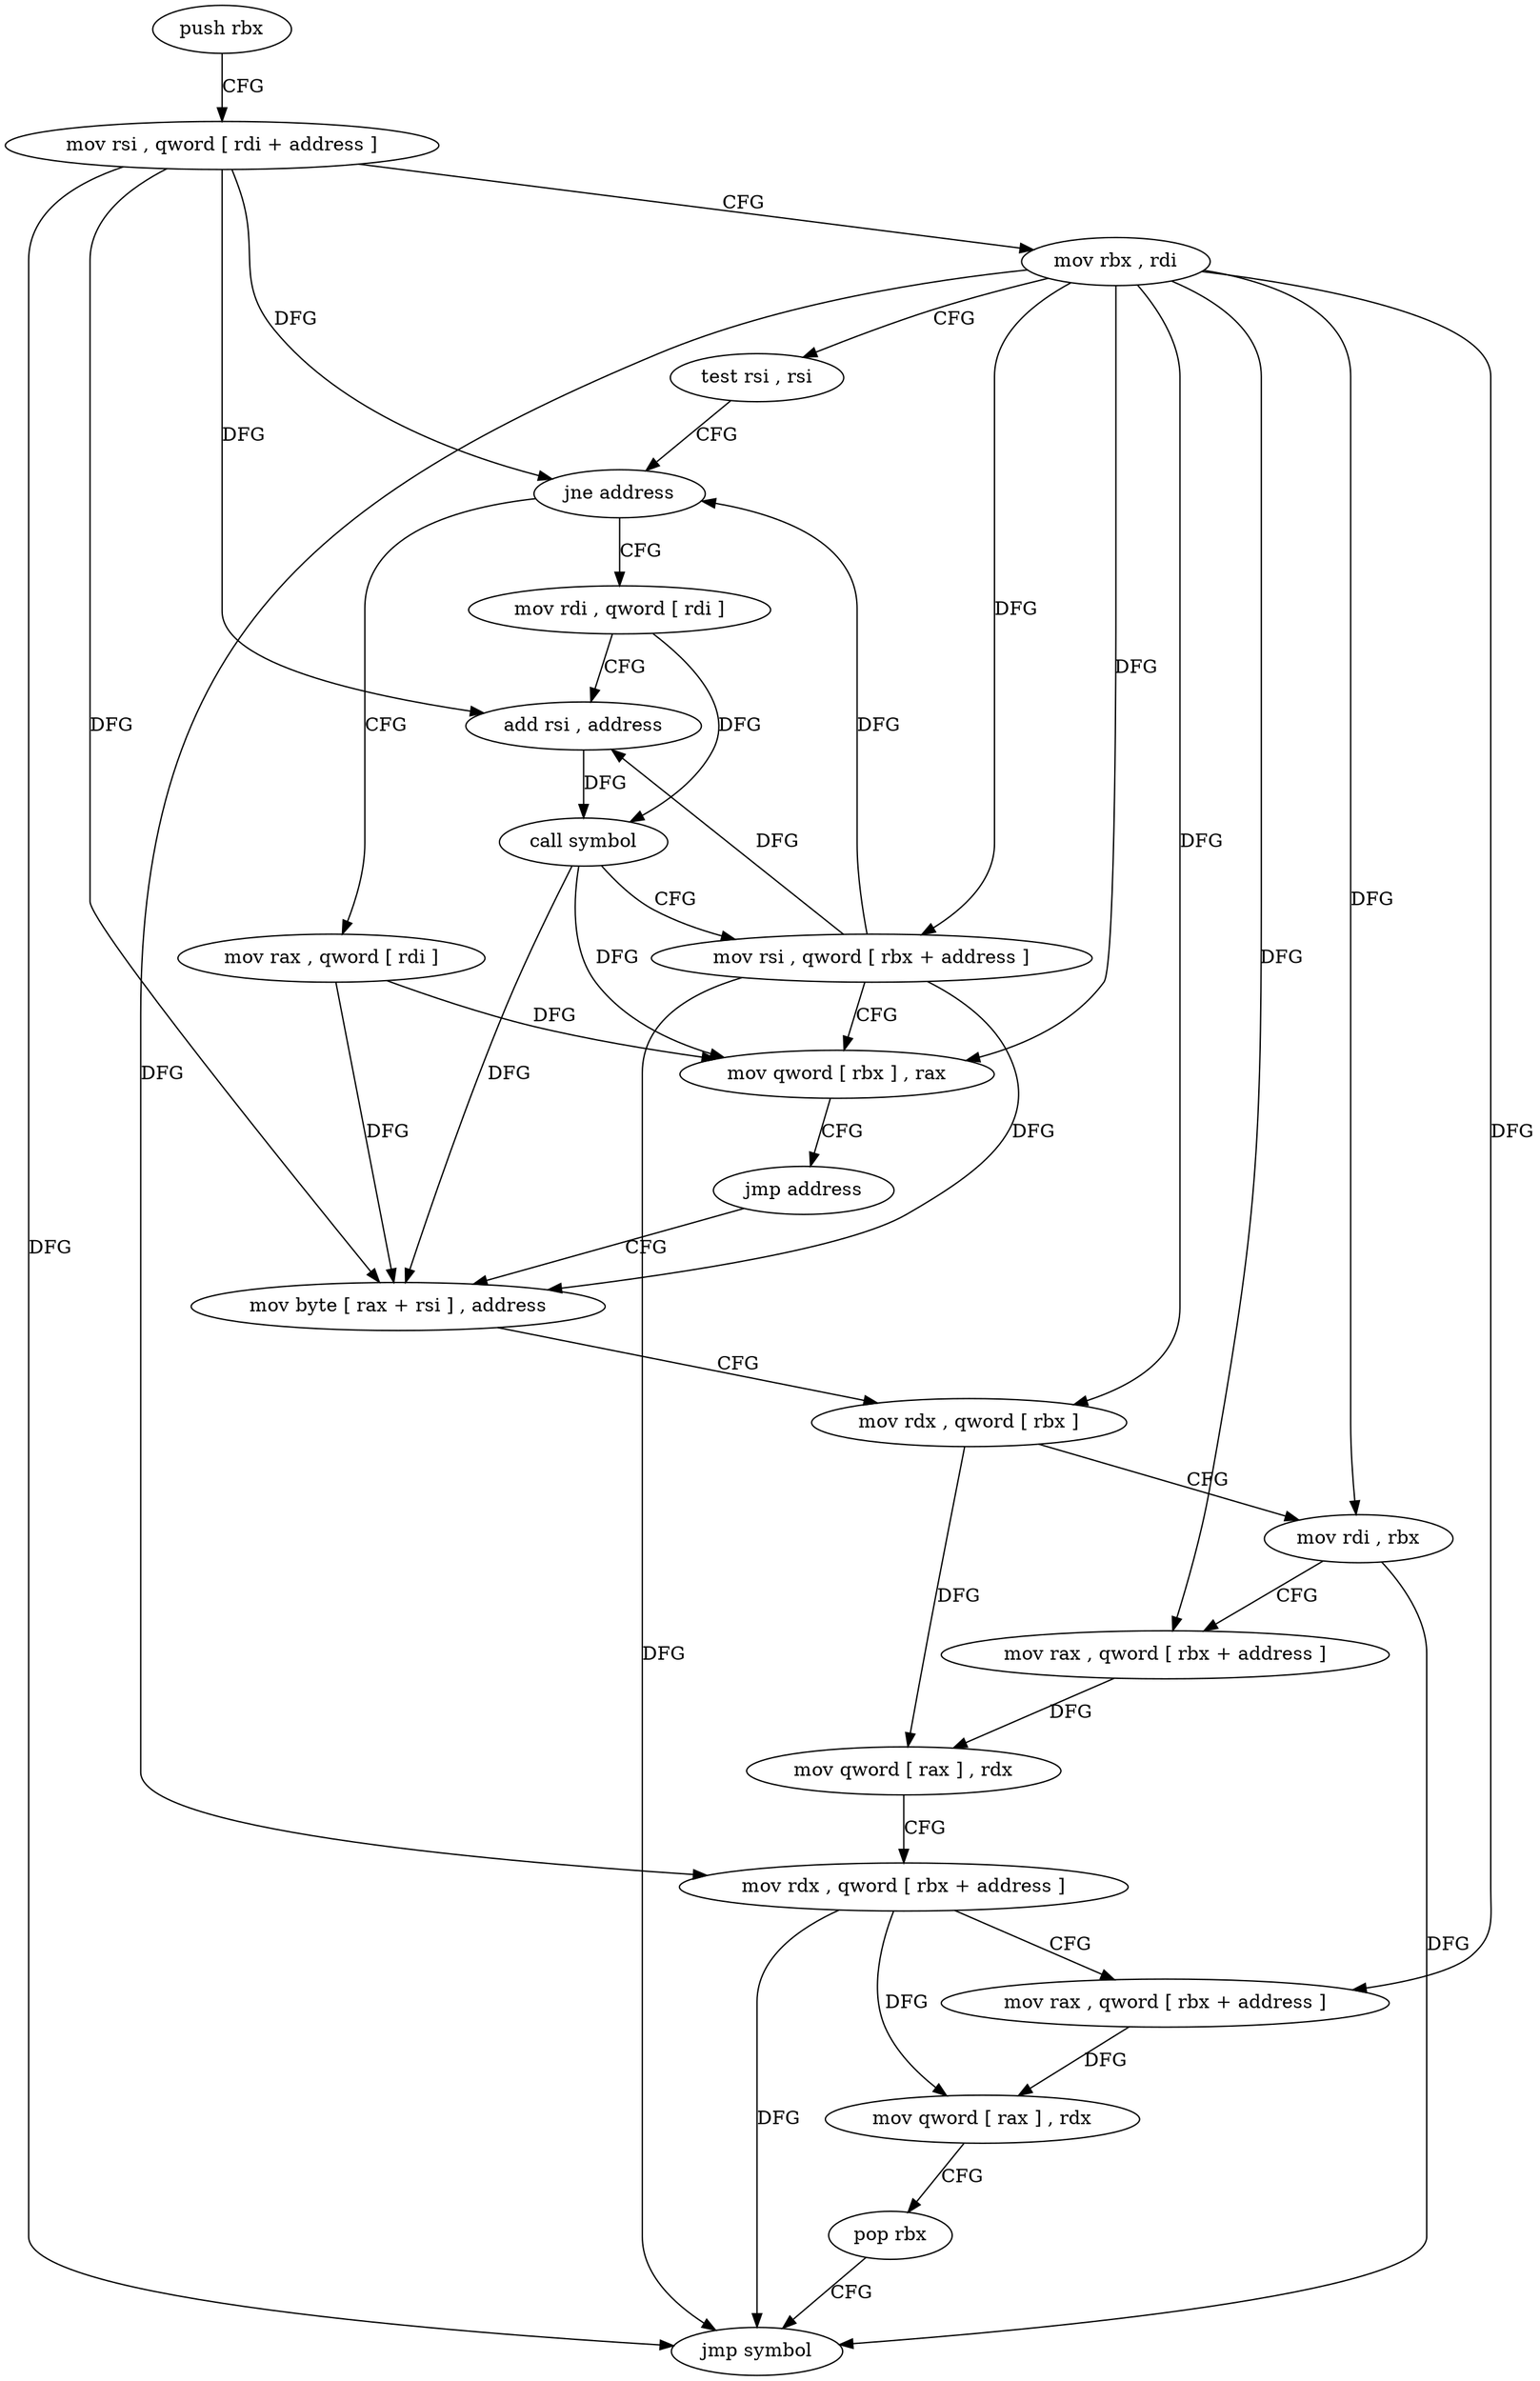 digraph "func" {
"152384" [label = "push rbx" ]
"152385" [label = "mov rsi , qword [ rdi + address ]" ]
"152389" [label = "mov rbx , rdi" ]
"152392" [label = "test rsi , rsi" ]
"152395" [label = "jne address" ]
"152440" [label = "mov rdi , qword [ rdi ]" ]
"152397" [label = "mov rax , qword [ rdi ]" ]
"152443" [label = "add rsi , address" ]
"152447" [label = "call symbol" ]
"152452" [label = "mov rsi , qword [ rbx + address ]" ]
"152456" [label = "mov qword [ rbx ] , rax" ]
"152459" [label = "jmp address" ]
"152400" [label = "mov byte [ rax + rsi ] , address" ]
"152404" [label = "mov rdx , qword [ rbx ]" ]
"152407" [label = "mov rdi , rbx" ]
"152410" [label = "mov rax , qword [ rbx + address ]" ]
"152414" [label = "mov qword [ rax ] , rdx" ]
"152417" [label = "mov rdx , qword [ rbx + address ]" ]
"152421" [label = "mov rax , qword [ rbx + address ]" ]
"152425" [label = "mov qword [ rax ] , rdx" ]
"152428" [label = "pop rbx" ]
"152429" [label = "jmp symbol" ]
"152384" -> "152385" [ label = "CFG" ]
"152385" -> "152389" [ label = "CFG" ]
"152385" -> "152395" [ label = "DFG" ]
"152385" -> "152443" [ label = "DFG" ]
"152385" -> "152400" [ label = "DFG" ]
"152385" -> "152429" [ label = "DFG" ]
"152389" -> "152392" [ label = "CFG" ]
"152389" -> "152452" [ label = "DFG" ]
"152389" -> "152456" [ label = "DFG" ]
"152389" -> "152404" [ label = "DFG" ]
"152389" -> "152407" [ label = "DFG" ]
"152389" -> "152410" [ label = "DFG" ]
"152389" -> "152417" [ label = "DFG" ]
"152389" -> "152421" [ label = "DFG" ]
"152392" -> "152395" [ label = "CFG" ]
"152395" -> "152440" [ label = "CFG" ]
"152395" -> "152397" [ label = "CFG" ]
"152440" -> "152443" [ label = "CFG" ]
"152440" -> "152447" [ label = "DFG" ]
"152397" -> "152400" [ label = "DFG" ]
"152397" -> "152456" [ label = "DFG" ]
"152443" -> "152447" [ label = "DFG" ]
"152447" -> "152452" [ label = "CFG" ]
"152447" -> "152456" [ label = "DFG" ]
"152447" -> "152400" [ label = "DFG" ]
"152452" -> "152456" [ label = "CFG" ]
"152452" -> "152395" [ label = "DFG" ]
"152452" -> "152443" [ label = "DFG" ]
"152452" -> "152400" [ label = "DFG" ]
"152452" -> "152429" [ label = "DFG" ]
"152456" -> "152459" [ label = "CFG" ]
"152459" -> "152400" [ label = "CFG" ]
"152400" -> "152404" [ label = "CFG" ]
"152404" -> "152407" [ label = "CFG" ]
"152404" -> "152414" [ label = "DFG" ]
"152407" -> "152410" [ label = "CFG" ]
"152407" -> "152429" [ label = "DFG" ]
"152410" -> "152414" [ label = "DFG" ]
"152414" -> "152417" [ label = "CFG" ]
"152417" -> "152421" [ label = "CFG" ]
"152417" -> "152425" [ label = "DFG" ]
"152417" -> "152429" [ label = "DFG" ]
"152421" -> "152425" [ label = "DFG" ]
"152425" -> "152428" [ label = "CFG" ]
"152428" -> "152429" [ label = "CFG" ]
}
